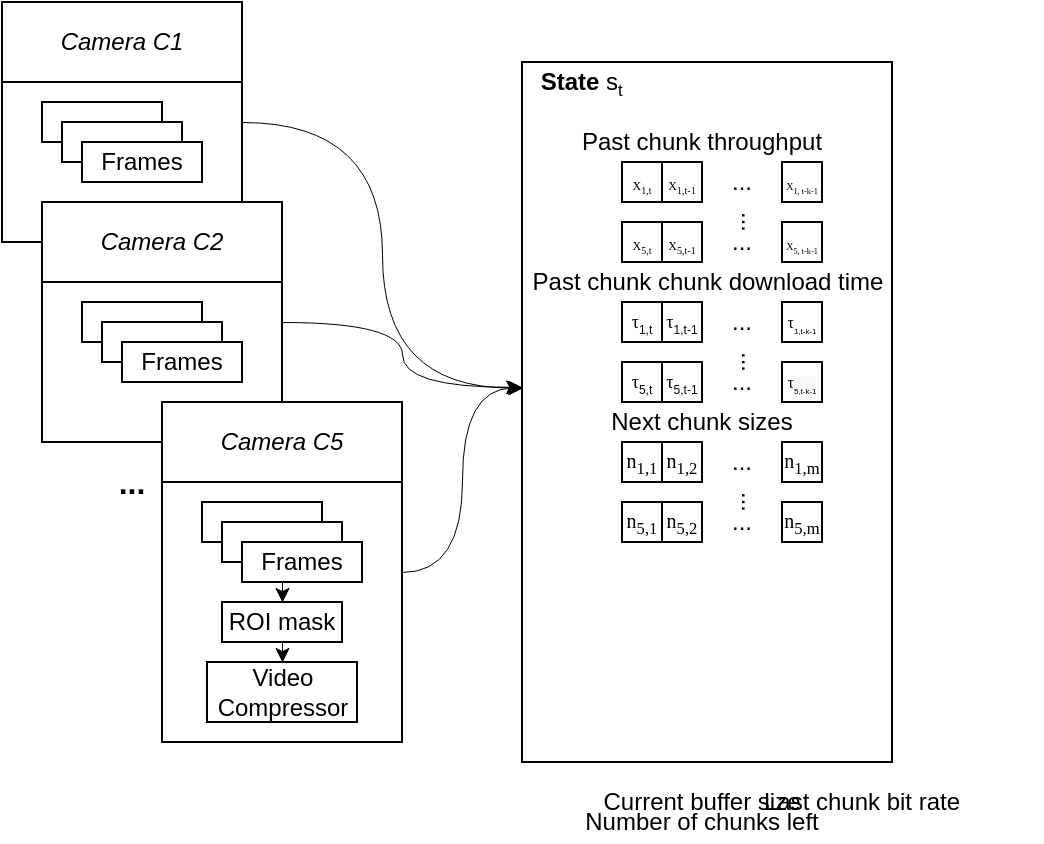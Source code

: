 <mxfile version="14.8.6" type="github">
  <diagram id="CuRWy3YOL1RegtawnKoR" name="Page-1">
    <mxGraphModel dx="408" dy="276" grid="1" gridSize="10" guides="1" tooltips="1" connect="1" arrows="1" fold="1" page="1" pageScale="1" pageWidth="827" pageHeight="1169" math="0" shadow="0">
      <root>
        <mxCell id="0" />
        <mxCell id="1" parent="0" />
        <mxCell id="OaGx4x_HON0ZGv0EvdSi-39" style="edgeStyle=orthogonalEdgeStyle;orthogonalLoop=1;jettySize=auto;html=1;exitX=1;exitY=0.5;exitDx=0;exitDy=0;entryX=0;entryY=0.465;entryDx=0;entryDy=0;strokeWidth=0.5;curved=1;entryPerimeter=0;" edge="1" parent="1" source="6wvVj7PrTKanJbNM9e0Z-8" target="OaGx4x_HON0ZGv0EvdSi-30">
          <mxGeometry relative="1" as="geometry" />
        </mxCell>
        <mxCell id="6wvVj7PrTKanJbNM9e0Z-8" value="" style="shape=internalStorage;whiteSpace=wrap;html=1;backgroundOutline=1;dx=0;dy=40;" parent="1" vertex="1">
          <mxGeometry x="40" y="100" width="120" height="120" as="geometry" />
        </mxCell>
        <mxCell id="6wvVj7PrTKanJbNM9e0Z-9" value="&lt;i&gt;Camera C1&lt;/i&gt;" style="text;html=1;strokeColor=none;fillColor=none;align=center;verticalAlign=middle;whiteSpace=wrap;rounded=0;" parent="1" vertex="1">
          <mxGeometry x="65" y="110" width="70" height="20" as="geometry" />
        </mxCell>
        <mxCell id="6wvVj7PrTKanJbNM9e0Z-10" value="" style="rounded=0;whiteSpace=wrap;html=1;fillColor=none;" parent="1" vertex="1">
          <mxGeometry x="60" y="150" width="60" height="20" as="geometry" />
        </mxCell>
        <mxCell id="6wvVj7PrTKanJbNM9e0Z-14" value="" style="rounded=0;whiteSpace=wrap;html=1;" parent="1" vertex="1">
          <mxGeometry x="70" y="160" width="60" height="20" as="geometry" />
        </mxCell>
        <mxCell id="6wvVj7PrTKanJbNM9e0Z-11" value="Frames" style="rounded=0;whiteSpace=wrap;html=1;" parent="1" vertex="1">
          <mxGeometry x="80" y="170" width="60" height="20" as="geometry" />
        </mxCell>
        <mxCell id="OaGx4x_HON0ZGv0EvdSi-40" style="edgeStyle=orthogonalEdgeStyle;orthogonalLoop=1;jettySize=auto;html=1;exitX=1;exitY=0.5;exitDx=0;exitDy=0;strokeWidth=0.5;curved=1;entryX=-0.005;entryY=0.464;entryDx=0;entryDy=0;entryPerimeter=0;" edge="1" parent="1" source="OaGx4x_HON0ZGv0EvdSi-6" target="OaGx4x_HON0ZGv0EvdSi-30">
          <mxGeometry relative="1" as="geometry">
            <mxPoint x="300" y="260" as="targetPoint" />
          </mxGeometry>
        </mxCell>
        <mxCell id="OaGx4x_HON0ZGv0EvdSi-6" value="" style="shape=internalStorage;whiteSpace=wrap;html=1;backgroundOutline=1;dx=0;dy=40;" vertex="1" parent="1">
          <mxGeometry x="60" y="200" width="120" height="120" as="geometry" />
        </mxCell>
        <mxCell id="OaGx4x_HON0ZGv0EvdSi-7" value="&lt;i&gt;Camera C2&lt;/i&gt;" style="text;html=1;strokeColor=none;fillColor=none;align=center;verticalAlign=middle;whiteSpace=wrap;rounded=0;" vertex="1" parent="1">
          <mxGeometry x="85" y="210" width="70" height="20" as="geometry" />
        </mxCell>
        <mxCell id="OaGx4x_HON0ZGv0EvdSi-8" value="" style="rounded=0;whiteSpace=wrap;html=1;fillColor=none;" vertex="1" parent="1">
          <mxGeometry x="80" y="250" width="60" height="20" as="geometry" />
        </mxCell>
        <mxCell id="OaGx4x_HON0ZGv0EvdSi-9" value="" style="rounded=0;whiteSpace=wrap;html=1;" vertex="1" parent="1">
          <mxGeometry x="90" y="260" width="60" height="20" as="geometry" />
        </mxCell>
        <mxCell id="OaGx4x_HON0ZGv0EvdSi-10" value="Frames" style="rounded=0;whiteSpace=wrap;html=1;" vertex="1" parent="1">
          <mxGeometry x="100" y="270" width="60" height="20" as="geometry" />
        </mxCell>
        <mxCell id="OaGx4x_HON0ZGv0EvdSi-41" style="edgeStyle=orthogonalEdgeStyle;orthogonalLoop=1;jettySize=auto;html=1;exitX=1;exitY=0.5;exitDx=0;exitDy=0;entryX=0.003;entryY=0.465;entryDx=0;entryDy=0;strokeWidth=0.5;curved=1;entryPerimeter=0;" edge="1" parent="1" source="OaGx4x_HON0ZGv0EvdSi-11" target="OaGx4x_HON0ZGv0EvdSi-30">
          <mxGeometry relative="1" as="geometry" />
        </mxCell>
        <mxCell id="OaGx4x_HON0ZGv0EvdSi-11" value="" style="shape=internalStorage;whiteSpace=wrap;html=1;backgroundOutline=1;dx=0;dy=40;" vertex="1" parent="1">
          <mxGeometry x="120" y="300" width="120" height="170" as="geometry" />
        </mxCell>
        <mxCell id="OaGx4x_HON0ZGv0EvdSi-12" value="&lt;i&gt;Camera C5&lt;/i&gt;" style="text;html=1;strokeColor=none;fillColor=none;align=center;verticalAlign=middle;whiteSpace=wrap;rounded=0;" vertex="1" parent="1">
          <mxGeometry x="145" y="310" width="70" height="20" as="geometry" />
        </mxCell>
        <mxCell id="OaGx4x_HON0ZGv0EvdSi-13" value="" style="rounded=0;whiteSpace=wrap;html=1;fillColor=none;" vertex="1" parent="1">
          <mxGeometry x="140" y="350" width="60" height="20" as="geometry" />
        </mxCell>
        <mxCell id="OaGx4x_HON0ZGv0EvdSi-14" value="" style="rounded=0;whiteSpace=wrap;html=1;" vertex="1" parent="1">
          <mxGeometry x="150" y="360" width="60" height="20" as="geometry" />
        </mxCell>
        <mxCell id="OaGx4x_HON0ZGv0EvdSi-18" style="edgeStyle=orthogonalEdgeStyle;rounded=0;orthogonalLoop=1;jettySize=auto;html=1;exitX=0.25;exitY=1;exitDx=0;exitDy=0;entryX=0.5;entryY=0;entryDx=0;entryDy=0;strokeWidth=0.5;" edge="1" parent="1" source="OaGx4x_HON0ZGv0EvdSi-15" target="OaGx4x_HON0ZGv0EvdSi-17">
          <mxGeometry relative="1" as="geometry" />
        </mxCell>
        <mxCell id="OaGx4x_HON0ZGv0EvdSi-15" value="Frames" style="rounded=0;whiteSpace=wrap;html=1;" vertex="1" parent="1">
          <mxGeometry x="160" y="370" width="60" height="20" as="geometry" />
        </mxCell>
        <mxCell id="OaGx4x_HON0ZGv0EvdSi-16" value="&lt;b&gt;&lt;font style=&quot;font-size: 16px&quot;&gt;...&lt;/font&gt;&lt;/b&gt;" style="text;html=1;strokeColor=none;fillColor=none;align=center;verticalAlign=middle;whiteSpace=wrap;rounded=0;" vertex="1" parent="1">
          <mxGeometry x="85" y="330" width="40" height="20" as="geometry" />
        </mxCell>
        <mxCell id="OaGx4x_HON0ZGv0EvdSi-20" style="edgeStyle=orthogonalEdgeStyle;rounded=0;orthogonalLoop=1;jettySize=auto;html=1;exitX=0.5;exitY=1;exitDx=0;exitDy=0;entryX=0.5;entryY=0;entryDx=0;entryDy=0;strokeWidth=0.5;" edge="1" parent="1" source="OaGx4x_HON0ZGv0EvdSi-17" target="OaGx4x_HON0ZGv0EvdSi-19">
          <mxGeometry relative="1" as="geometry" />
        </mxCell>
        <mxCell id="OaGx4x_HON0ZGv0EvdSi-17" value="ROI mask" style="rounded=0;whiteSpace=wrap;html=1;fillColor=#ffffff;" vertex="1" parent="1">
          <mxGeometry x="150" y="400" width="60" height="20" as="geometry" />
        </mxCell>
        <mxCell id="OaGx4x_HON0ZGv0EvdSi-19" value="Video Compressor" style="rounded=0;whiteSpace=wrap;html=1;fillColor=#ffffff;" vertex="1" parent="1">
          <mxGeometry x="142.5" y="430" width="75" height="30" as="geometry" />
        </mxCell>
        <mxCell id="OaGx4x_HON0ZGv0EvdSi-30" value="" style="rounded=0;whiteSpace=wrap;html=1;fillColor=#ffffff;" vertex="1" parent="1">
          <mxGeometry x="300" y="130" width="185" height="350" as="geometry" />
        </mxCell>
        <mxCell id="OaGx4x_HON0ZGv0EvdSi-31" value="&lt;b&gt;State &lt;/b&gt;s&lt;span style=&quot;font-size: 10px&quot;&gt;&lt;sub&gt;t&lt;/sub&gt;&lt;/span&gt;&lt;b&gt;&amp;nbsp;&lt;/b&gt;" style="text;html=1;strokeColor=none;fillColor=none;align=center;verticalAlign=middle;whiteSpace=wrap;rounded=0;" vertex="1" parent="1">
          <mxGeometry x="300" y="130" width="62.5" height="20" as="geometry" />
        </mxCell>
        <mxCell id="OaGx4x_HON0ZGv0EvdSi-32" value="Past chunk throughput" style="text;html=1;strokeColor=none;fillColor=none;align=center;verticalAlign=middle;whiteSpace=wrap;rounded=0;" vertex="1" parent="1">
          <mxGeometry x="310" y="160" width="160" height="20" as="geometry" />
        </mxCell>
        <mxCell id="OaGx4x_HON0ZGv0EvdSi-34" value="Past chunk chunk download time" style="text;html=1;strokeColor=none;fillColor=none;align=center;verticalAlign=middle;whiteSpace=wrap;rounded=0;" vertex="1" parent="1">
          <mxGeometry x="302.5" y="230" width="180" height="20" as="geometry" />
        </mxCell>
        <mxCell id="OaGx4x_HON0ZGv0EvdSi-35" value="Next chunk sizes" style="text;html=1;strokeColor=none;fillColor=none;align=center;verticalAlign=middle;whiteSpace=wrap;rounded=0;" vertex="1" parent="1">
          <mxGeometry x="300" y="300" width="180" height="20" as="geometry" />
        </mxCell>
        <mxCell id="OaGx4x_HON0ZGv0EvdSi-36" value="Current buffer size" style="text;html=1;strokeColor=none;fillColor=none;align=center;verticalAlign=middle;whiteSpace=wrap;rounded=0;" vertex="1" parent="1">
          <mxGeometry x="300" y="490" width="180" height="20" as="geometry" />
        </mxCell>
        <mxCell id="OaGx4x_HON0ZGv0EvdSi-37" value="Number of chunks left" style="text;html=1;strokeColor=none;fillColor=none;align=center;verticalAlign=middle;whiteSpace=wrap;rounded=0;" vertex="1" parent="1">
          <mxGeometry x="300" y="500" width="180" height="20" as="geometry" />
        </mxCell>
        <mxCell id="OaGx4x_HON0ZGv0EvdSi-38" value="Last chunk bit rate" style="text;html=1;strokeColor=none;fillColor=none;align=center;verticalAlign=middle;whiteSpace=wrap;rounded=0;" vertex="1" parent="1">
          <mxGeometry x="380" y="490" width="180" height="20" as="geometry" />
        </mxCell>
        <mxCell id="OaGx4x_HON0ZGv0EvdSi-42" value="&lt;font style=&quot;font-size: 6px&quot; face=&quot;Times New Roman&quot;&gt;X&lt;sub&gt;1,t&lt;/sub&gt;&lt;/font&gt;" style="whiteSpace=wrap;html=1;aspect=fixed;fillColor=#ffffff;" vertex="1" parent="1">
          <mxGeometry x="350" y="180" width="20" height="20" as="geometry" />
        </mxCell>
        <mxCell id="OaGx4x_HON0ZGv0EvdSi-43" value="&lt;font style=&quot;font-size: 6px&quot; face=&quot;Times New Roman&quot;&gt;X&lt;sub&gt;1,t-1&lt;/sub&gt;&lt;/font&gt;" style="whiteSpace=wrap;html=1;aspect=fixed;fillColor=#ffffff;" vertex="1" parent="1">
          <mxGeometry x="370" y="180" width="20" height="20" as="geometry" />
        </mxCell>
        <mxCell id="OaGx4x_HON0ZGv0EvdSi-44" value="&lt;font style=&quot;font-size: 5px&quot; face=&quot;Times New Roman&quot;&gt;X&lt;sub&gt;1, t-k-1&lt;/sub&gt;&lt;/font&gt;" style="whiteSpace=wrap;html=1;aspect=fixed;fillColor=#ffffff;" vertex="1" parent="1">
          <mxGeometry x="430" y="180" width="20" height="20" as="geometry" />
        </mxCell>
        <mxCell id="OaGx4x_HON0ZGv0EvdSi-45" value="..." style="text;html=1;strokeColor=none;fillColor=none;align=center;verticalAlign=middle;whiteSpace=wrap;rounded=0;" vertex="1" parent="1">
          <mxGeometry x="390" y="180" width="40" height="20" as="geometry" />
        </mxCell>
        <mxCell id="OaGx4x_HON0ZGv0EvdSi-46" value="..." style="text;html=1;strokeColor=none;fillColor=none;align=center;verticalAlign=middle;whiteSpace=wrap;rounded=0;rotation=90;" vertex="1" parent="1">
          <mxGeometry x="409" y="200" width="10" height="20" as="geometry" />
        </mxCell>
        <mxCell id="OaGx4x_HON0ZGv0EvdSi-47" value="&lt;font style=&quot;font-size: 6px&quot; face=&quot;Times New Roman&quot;&gt;X&lt;sub&gt;5,t&lt;/sub&gt;&lt;/font&gt;" style="whiteSpace=wrap;html=1;aspect=fixed;fillColor=#ffffff;" vertex="1" parent="1">
          <mxGeometry x="350" y="210" width="20" height="20" as="geometry" />
        </mxCell>
        <mxCell id="OaGx4x_HON0ZGv0EvdSi-48" value="&lt;font style=&quot;font-size: 6px&quot; face=&quot;Times New Roman&quot;&gt;X&lt;sub&gt;5,t-1&lt;/sub&gt;&lt;/font&gt;" style="whiteSpace=wrap;html=1;aspect=fixed;fillColor=#ffffff;" vertex="1" parent="1">
          <mxGeometry x="370" y="210" width="20" height="20" as="geometry" />
        </mxCell>
        <mxCell id="OaGx4x_HON0ZGv0EvdSi-49" value="&lt;font style=&quot;font-size: 5px&quot; face=&quot;Times New Roman&quot;&gt;X&lt;sub&gt;5, t-k-1&lt;/sub&gt;&lt;/font&gt;" style="whiteSpace=wrap;html=1;aspect=fixed;fillColor=#ffffff;" vertex="1" parent="1">
          <mxGeometry x="430" y="210" width="20" height="20" as="geometry" />
        </mxCell>
        <mxCell id="OaGx4x_HON0ZGv0EvdSi-50" value="..." style="text;html=1;strokeColor=none;fillColor=none;align=center;verticalAlign=middle;whiteSpace=wrap;rounded=0;" vertex="1" parent="1">
          <mxGeometry x="390" y="210" width="40" height="20" as="geometry" />
        </mxCell>
        <mxCell id="OaGx4x_HON0ZGv0EvdSi-52" value="&lt;font&gt;&lt;span style=&quot;text-align: left ; text-indent: -0.25in ; background-color: transparent ; font-family: &amp;#34;cambria math&amp;#34;&quot;&gt;&lt;font style=&quot;font-size: 9px&quot;&gt;τ&lt;/font&gt;&lt;/span&gt;&lt;sub&gt;&lt;span style=&quot;font-size: 6px&quot;&gt;1,t&lt;/span&gt;&lt;/sub&gt;&lt;/font&gt;" style="whiteSpace=wrap;html=1;aspect=fixed;fillColor=#ffffff;" vertex="1" parent="1">
          <mxGeometry x="350" y="250" width="20" height="20" as="geometry" />
        </mxCell>
        <mxCell id="OaGx4x_HON0ZGv0EvdSi-53" value="&lt;span style=&quot;background-color: transparent ; text-align: left ; text-indent: -0.25in ; font-family: &amp;#34;cambria math&amp;#34;&quot;&gt;&lt;font style=&quot;font-size: 9px&quot;&gt;τ&lt;/font&gt;&lt;/span&gt;&lt;sub&gt;&lt;span style=&quot;font-size: 6px&quot;&gt;1,t-1&lt;/span&gt;&lt;/sub&gt;" style="whiteSpace=wrap;html=1;aspect=fixed;fillColor=#ffffff;" vertex="1" parent="1">
          <mxGeometry x="370" y="250" width="20" height="20" as="geometry" />
        </mxCell>
        <mxCell id="OaGx4x_HON0ZGv0EvdSi-54" value="&lt;font&gt;&lt;span style=&quot;background-color: transparent ; text-align: left ; text-indent: -0.25in ; font-family: &amp;#34;cambria math&amp;#34;&quot;&gt;&lt;font style=&quot;font-size: 8px&quot;&gt;τ&lt;/font&gt;&lt;/span&gt;&lt;sub&gt;&lt;font style=&quot;font-size: 4px&quot;&gt;1,t-k-1&lt;/font&gt;&lt;/sub&gt;&lt;/font&gt;" style="whiteSpace=wrap;html=1;aspect=fixed;fillColor=#ffffff;" vertex="1" parent="1">
          <mxGeometry x="430" y="250" width="20" height="20" as="geometry" />
        </mxCell>
        <mxCell id="OaGx4x_HON0ZGv0EvdSi-55" value="..." style="text;html=1;strokeColor=none;fillColor=none;align=center;verticalAlign=middle;whiteSpace=wrap;rounded=0;" vertex="1" parent="1">
          <mxGeometry x="390" y="250" width="40" height="20" as="geometry" />
        </mxCell>
        <mxCell id="OaGx4x_HON0ZGv0EvdSi-56" value="..." style="text;html=1;strokeColor=none;fillColor=none;align=center;verticalAlign=middle;whiteSpace=wrap;rounded=0;rotation=90;" vertex="1" parent="1">
          <mxGeometry x="409" y="270" width="10" height="20" as="geometry" />
        </mxCell>
        <mxCell id="OaGx4x_HON0ZGv0EvdSi-57" value="&lt;span style=&quot;background-color: transparent ; text-align: left ; text-indent: -0.25in ; font-family: &amp;#34;cambria math&amp;#34;&quot;&gt;&lt;font style=&quot;font-size: 9px&quot;&gt;τ&lt;/font&gt;&lt;/span&gt;&lt;sub&gt;&lt;span style=&quot;font-size: 6px&quot;&gt;5,t&lt;/span&gt;&lt;/sub&gt;" style="whiteSpace=wrap;html=1;aspect=fixed;fillColor=#ffffff;" vertex="1" parent="1">
          <mxGeometry x="350" y="280" width="20" height="20" as="geometry" />
        </mxCell>
        <mxCell id="OaGx4x_HON0ZGv0EvdSi-58" value="&lt;span style=&quot;background-color: transparent ; text-align: left ; text-indent: -0.25in ; font-family: &amp;#34;cambria math&amp;#34;&quot;&gt;&lt;font style=&quot;font-size: 9px&quot;&gt;τ&lt;/font&gt;&lt;/span&gt;&lt;sub&gt;&lt;span style=&quot;font-size: 6px&quot;&gt;5,t-1&lt;/span&gt;&lt;/sub&gt;" style="whiteSpace=wrap;html=1;aspect=fixed;fillColor=#ffffff;" vertex="1" parent="1">
          <mxGeometry x="370" y="280" width="20" height="20" as="geometry" />
        </mxCell>
        <mxCell id="OaGx4x_HON0ZGv0EvdSi-59" value="&lt;span style=&quot;color: rgb(0 , 0 , 0) ; font-size: 12px ; font-style: normal ; font-weight: 400 ; letter-spacing: normal ; text-transform: none ; word-spacing: 0px ; background-color: transparent ; text-align: left ; text-indent: -0.25in ; font-family: &amp;#34;cambria math&amp;#34;&quot;&gt;&lt;font style=&quot;font-size: 8px&quot;&gt;τ&lt;/font&gt;&lt;/span&gt;&lt;sub style=&quot;color: rgb(0 , 0 , 0) ; font-family: &amp;#34;helvetica&amp;#34; ; font-style: normal ; font-weight: 400 ; letter-spacing: normal ; text-align: center ; text-indent: 0px ; text-transform: none ; word-spacing: 0px ; background-color: rgb(248 , 249 , 250)&quot;&gt;&lt;font style=&quot;font-size: 4px&quot;&gt;5,t-k-1&lt;/font&gt;&lt;/sub&gt;" style="whiteSpace=wrap;html=1;aspect=fixed;fillColor=#ffffff;" vertex="1" parent="1">
          <mxGeometry x="430" y="280" width="20" height="20" as="geometry" />
        </mxCell>
        <mxCell id="OaGx4x_HON0ZGv0EvdSi-60" value="..." style="text;html=1;strokeColor=none;fillColor=none;align=center;verticalAlign=middle;whiteSpace=wrap;rounded=0;" vertex="1" parent="1">
          <mxGeometry x="390" y="280" width="40" height="20" as="geometry" />
        </mxCell>
        <mxCell id="OaGx4x_HON0ZGv0EvdSi-68" value="&lt;font face=&quot;Times New Roman&quot;&gt;&lt;span style=&quot;font-size: 10px&quot;&gt;n&lt;/span&gt;&lt;font size=&quot;1&quot;&gt;&lt;sub&gt;1,1&lt;/sub&gt;&lt;/font&gt;&lt;/font&gt;" style="whiteSpace=wrap;html=1;aspect=fixed;fillColor=#ffffff;" vertex="1" parent="1">
          <mxGeometry x="350" y="320" width="20" height="20" as="geometry" />
        </mxCell>
        <mxCell id="OaGx4x_HON0ZGv0EvdSi-69" value="&lt;span style=&quot;font-family: &amp;#34;times new roman&amp;#34; ; font-size: 10px&quot;&gt;n&lt;/span&gt;&lt;font size=&quot;1&quot; style=&quot;font-family: &amp;#34;times new roman&amp;#34;&quot;&gt;&lt;sub&gt;1,2&lt;/sub&gt;&lt;/font&gt;" style="whiteSpace=wrap;html=1;aspect=fixed;fillColor=#ffffff;" vertex="1" parent="1">
          <mxGeometry x="370" y="320" width="20" height="20" as="geometry" />
        </mxCell>
        <mxCell id="OaGx4x_HON0ZGv0EvdSi-70" value="&lt;span style=&quot;font-family: &amp;#34;times new roman&amp;#34; ; font-size: 10px&quot;&gt;n&lt;/span&gt;&lt;font size=&quot;1&quot; style=&quot;font-family: &amp;#34;times new roman&amp;#34;&quot;&gt;&lt;sub&gt;1,m&lt;/sub&gt;&lt;/font&gt;" style="whiteSpace=wrap;html=1;aspect=fixed;fillColor=#ffffff;" vertex="1" parent="1">
          <mxGeometry x="430" y="320" width="20" height="20" as="geometry" />
        </mxCell>
        <mxCell id="OaGx4x_HON0ZGv0EvdSi-71" value="..." style="text;html=1;strokeColor=none;fillColor=none;align=center;verticalAlign=middle;whiteSpace=wrap;rounded=0;" vertex="1" parent="1">
          <mxGeometry x="390" y="320" width="40" height="20" as="geometry" />
        </mxCell>
        <mxCell id="OaGx4x_HON0ZGv0EvdSi-72" value="&lt;font face=&quot;Times New Roman&quot;&gt;&lt;span style=&quot;font-size: 10px&quot;&gt;n&lt;/span&gt;&lt;font size=&quot;1&quot;&gt;&lt;sub&gt;5,1&lt;/sub&gt;&lt;/font&gt;&lt;/font&gt;" style="whiteSpace=wrap;html=1;aspect=fixed;fillColor=#ffffff;" vertex="1" parent="1">
          <mxGeometry x="350" y="350" width="20" height="20" as="geometry" />
        </mxCell>
        <mxCell id="OaGx4x_HON0ZGv0EvdSi-73" value="&lt;span style=&quot;font-family: &amp;#34;times new roman&amp;#34; ; font-size: 10px&quot;&gt;n&lt;/span&gt;&lt;font size=&quot;1&quot; style=&quot;font-family: &amp;#34;times new roman&amp;#34;&quot;&gt;&lt;sub&gt;5,2&lt;/sub&gt;&lt;/font&gt;" style="whiteSpace=wrap;html=1;aspect=fixed;fillColor=#ffffff;" vertex="1" parent="1">
          <mxGeometry x="370" y="350" width="20" height="20" as="geometry" />
        </mxCell>
        <mxCell id="OaGx4x_HON0ZGv0EvdSi-74" value="&lt;span style=&quot;font-family: &amp;#34;times new roman&amp;#34; ; font-size: 10px&quot;&gt;n&lt;/span&gt;&lt;font size=&quot;1&quot; style=&quot;font-family: &amp;#34;times new roman&amp;#34;&quot;&gt;&lt;sub&gt;5,m&lt;/sub&gt;&lt;/font&gt;" style="whiteSpace=wrap;html=1;aspect=fixed;fillColor=#ffffff;" vertex="1" parent="1">
          <mxGeometry x="430" y="350" width="20" height="20" as="geometry" />
        </mxCell>
        <mxCell id="OaGx4x_HON0ZGv0EvdSi-75" value="..." style="text;html=1;strokeColor=none;fillColor=none;align=center;verticalAlign=middle;whiteSpace=wrap;rounded=0;" vertex="1" parent="1">
          <mxGeometry x="390" y="350" width="40" height="20" as="geometry" />
        </mxCell>
        <mxCell id="OaGx4x_HON0ZGv0EvdSi-76" value="..." style="text;html=1;strokeColor=none;fillColor=none;align=center;verticalAlign=middle;whiteSpace=wrap;rounded=0;rotation=90;" vertex="1" parent="1">
          <mxGeometry x="409" y="340" width="10" height="20" as="geometry" />
        </mxCell>
      </root>
    </mxGraphModel>
  </diagram>
</mxfile>
